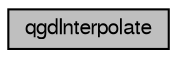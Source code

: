 digraph G
{
  bgcolor="transparent";
  edge [fontname="FreeSans",fontsize="10",labelfontname="FreeSans",labelfontsize="10"];
  node [fontname="FreeSans",fontsize="10",shape=record];
  rankdir=LR;
  Node1 [label="qgdInterpolate",height=0.2,width=0.4,color="black", fillcolor="grey75", style="filled" fontcolor="black"];
}
